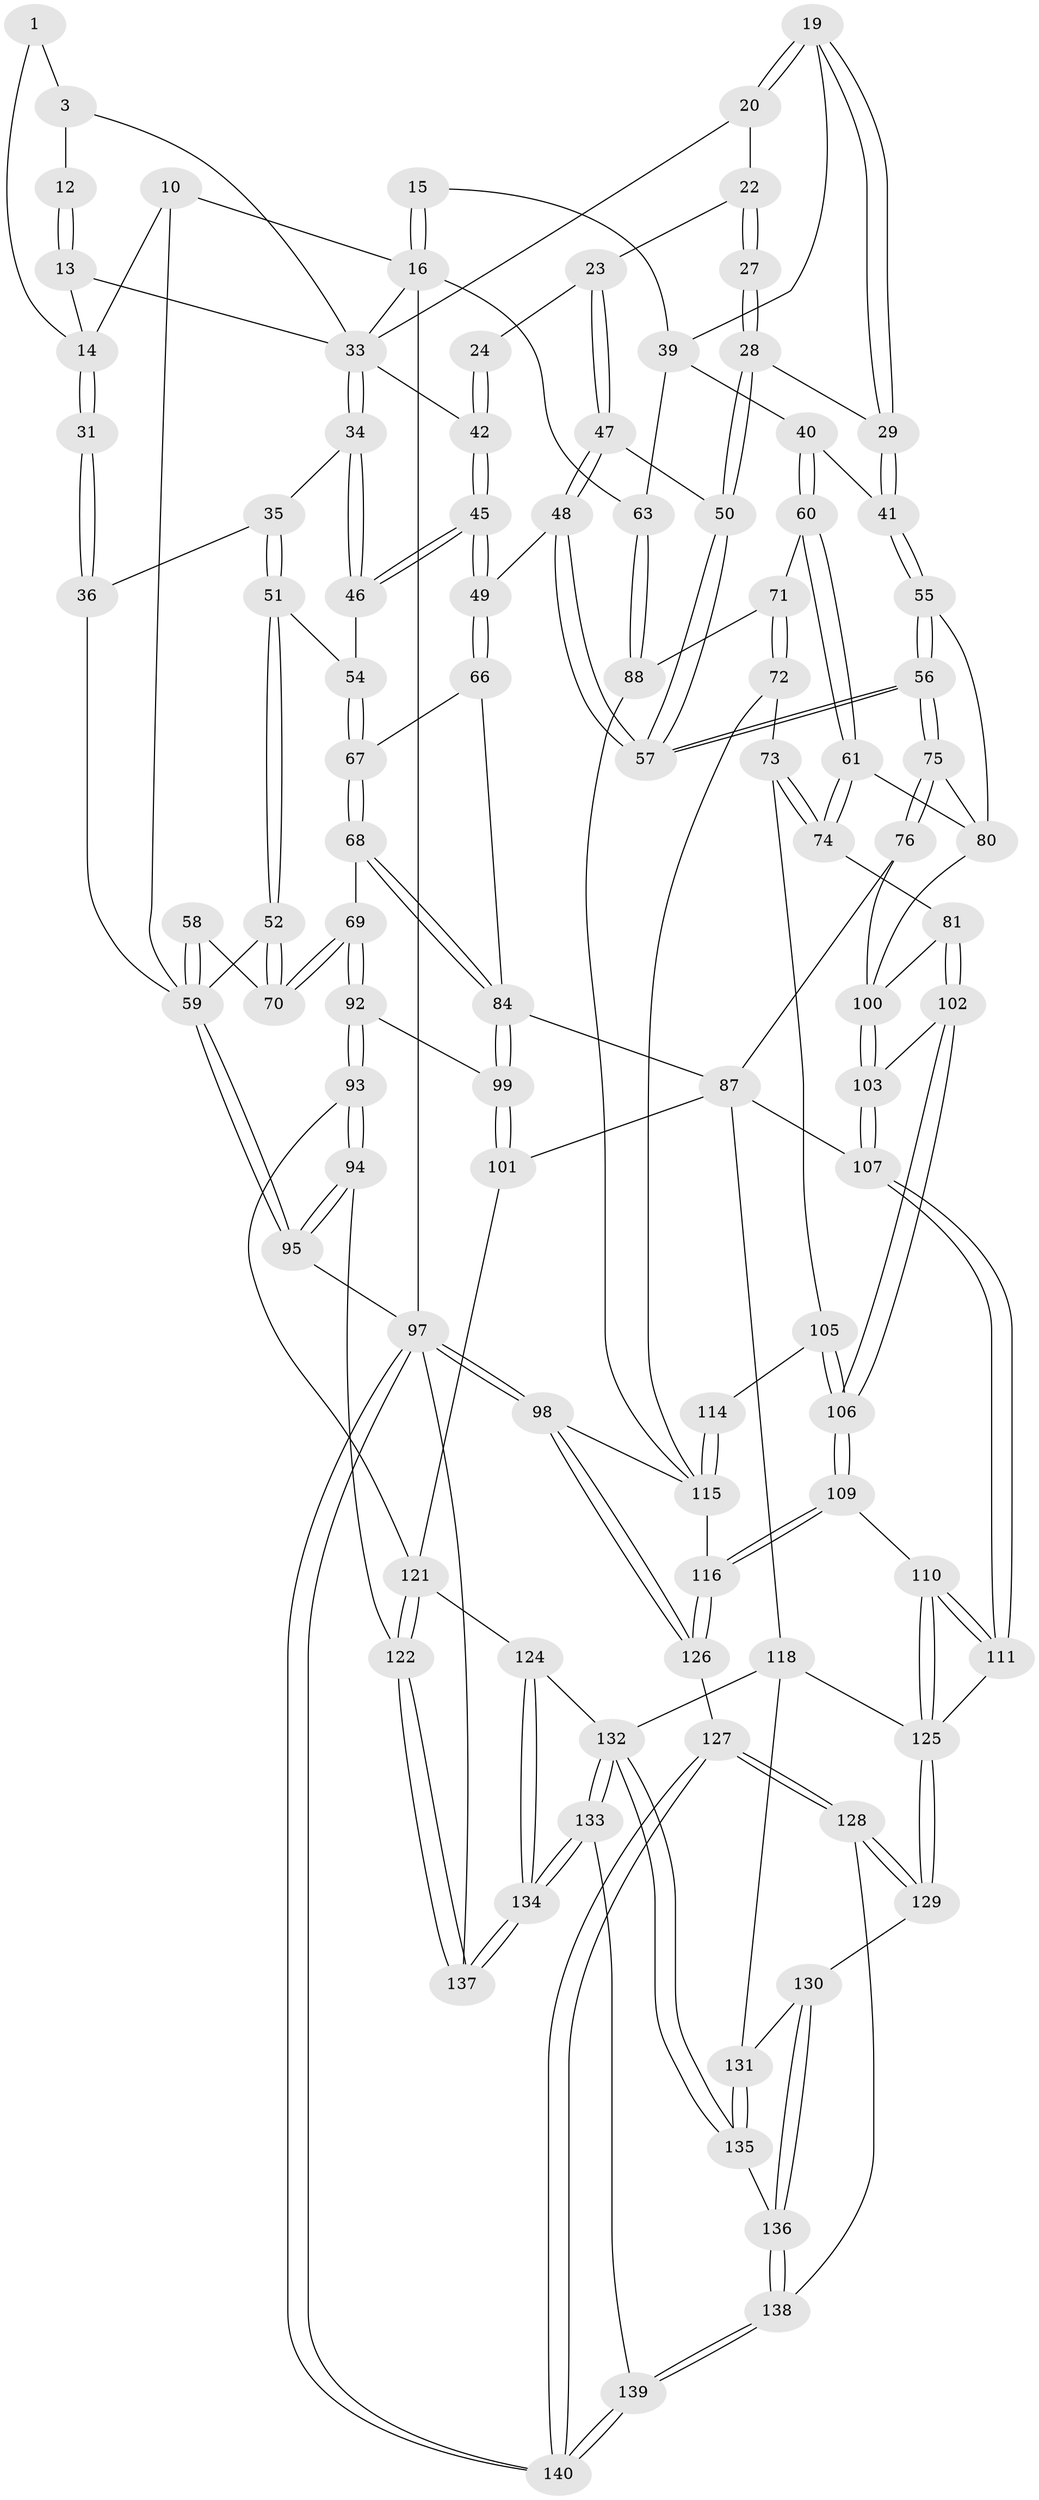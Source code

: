 // original degree distribution, {3: 0.014285714285714285, 4: 0.21428571428571427, 6: 0.2, 5: 0.5714285714285714}
// Generated by graph-tools (version 1.1) at 2025/05/03/04/25 22:05:36]
// undirected, 98 vertices, 232 edges
graph export_dot {
graph [start="1"]
  node [color=gray90,style=filled];
  1 [pos="+0.18180575378249597+0"];
  3 [pos="+0.34179719535652586+0.05709027527550113",super="+2"];
  10 [pos="+0+0.20286357049692563"];
  12 [pos="+0.25011983313077263+0.08503133320429598"];
  13 [pos="+0.2523592587222137+0.1346412873237587"];
  14 [pos="+0.14875992804452376+0.13338257832176348",super="+8+9"];
  15 [pos="+0.6232349313135642+0"];
  16 [pos="+1+0",super="+11"];
  19 [pos="+0.7354491472782348+0.18096752257774892"];
  20 [pos="+0.5588021344131644+0"];
  22 [pos="+0.5127404652488377+0.1519930044820528",super="+21"];
  23 [pos="+0.460280515429437+0.2153425685529983"];
  24 [pos="+0.43583317111611597+0.2101370049097886"];
  27 [pos="+0.6235456746966265+0.21228493226785353"];
  28 [pos="+0.6370353698869433+0.23831029614195545"];
  29 [pos="+0.6939312042105867+0.2442325480655977"];
  31 [pos="+0.13994240583206177+0.22727190066517394"];
  33 [pos="+0.25736953202879087+0.2118200272840683",super="+30"];
  34 [pos="+0.2154242034036597+0.2627899856535355"];
  35 [pos="+0.17829841954739947+0.26219972907474304"];
  36 [pos="+0.14908364700768753+0.2611792960485831"];
  39 [pos="+0.9546573674324452+0.27664225103186796",super="+18"];
  40 [pos="+0.8988674141127418+0.31262384694962336"];
  41 [pos="+0.7003628255191596+0.2545273180247932"];
  42 [pos="+0.3692335052796675+0.27043007254981855",super="+32+25"];
  45 [pos="+0.3593441854011995+0.3797051128365504"];
  46 [pos="+0.24597027476170533+0.32461827678656"];
  47 [pos="+0.5008170721414658+0.25644143994218305"];
  48 [pos="+0.41551744824061176+0.40017539483160874"];
  49 [pos="+0.3658978041515847+0.3920691562394508"];
  50 [pos="+0.573630645306086+0.27662680970110604"];
  51 [pos="+0.17595539014435146+0.40919697957808127"];
  52 [pos="+0.16799846221988324+0.4121840600656481"];
  54 [pos="+0.1803369790938757+0.4076618453285227"];
  55 [pos="+0.7155583733720075+0.4088788038782818"];
  56 [pos="+0.5543702614231678+0.4822667199722202"];
  57 [pos="+0.5503815409178654+0.4764840416601626"];
  58 [pos="+0+0.42225123464084624"];
  59 [pos="+0+0.3504120974964877",super="+44+43+53"];
  60 [pos="+0.8380741950058817+0.41335009858828803"];
  61 [pos="+0.7787520258868984+0.43530628362075147"];
  63 [pos="+1+0.3244378848511368",super="+38+37"];
  66 [pos="+0.3228111668470382+0.4508275709408871"];
  67 [pos="+0.30603691525632365+0.45481345276321977"];
  68 [pos="+0.1984842645802588+0.5383039858537726"];
  69 [pos="+0.1239524624067602+0.523645399797506"];
  70 [pos="+0.11139953339754678+0.49468387690709487"];
  71 [pos="+0.9018900755924738+0.545160314429185",super="+65"];
  72 [pos="+0.8553012863874265+0.5944166904208713"];
  73 [pos="+0.7993008490248855+0.60094005048989"];
  74 [pos="+0.7854565582787967+0.5928982847973372"];
  75 [pos="+0.5542790763111697+0.489122891169652"];
  76 [pos="+0.5163440004265235+0.5701746856675716"];
  80 [pos="+0.6768712689582443+0.5678410174578782",super="+62"];
  81 [pos="+0.7729054890527297+0.5951607031833541"];
  84 [pos="+0.25180833676018366+0.5966472892064626",super="+83+78"];
  87 [pos="+0.34131236804584714+0.6960421235403823",super="+86+85"];
  88 [pos="+1+0.6992779255209409",super="+79+64"];
  92 [pos="+0.07542496589437502+0.6510102709622702"];
  93 [pos="+0.03263381118707382+0.6928258734789332"];
  94 [pos="+0+0.7387111548425626"];
  95 [pos="+0+0.7509001020716688"];
  97 [pos="+1+1",super="+96"];
  98 [pos="+1+1"];
  99 [pos="+0.2704246932518023+0.6813922833670484"];
  100 [pos="+0.6545529501591691+0.6486003978448022",super="+82"];
  101 [pos="+0.28721046641041287+0.7004713087380662"];
  102 [pos="+0.6828157691607006+0.712039722889635"];
  103 [pos="+0.6578646951314292+0.7045444351662135"];
  105 [pos="+0.7884077148970328+0.7379641095734817",super="+104"];
  106 [pos="+0.7228472360686949+0.7598215154826866"];
  107 [pos="+0.5693378264136147+0.7262472107989265"];
  109 [pos="+0.7063464962920804+0.8276958719365856"];
  110 [pos="+0.6457245126480142+0.8479727677805572"];
  111 [pos="+0.613792355808322+0.805644265507197"];
  114 [pos="+0.8027580298280516+0.7478258212925356",super="+108"];
  115 [pos="+0.8297643649916912+0.8372447235001496",super="+91"];
  116 [pos="+0.7685127657855119+0.8781567567554694"];
  118 [pos="+0.4378693876316933+0.8452538224363151",super="+117"];
  121 [pos="+0.16397206222284808+0.8631355305463793",super="+113"];
  122 [pos="+0.15177412076825564+0.8760702100006111"];
  124 [pos="+0.22321187875850332+0.8493876924192126",super="+120"];
  125 [pos="+0.6206425611350903+0.8898981958916725",super="+123"];
  126 [pos="+0.7713585013333955+0.9106056172797796"];
  127 [pos="+0.7002334705290023+1"];
  128 [pos="+0.6211201827265436+0.9189785421929523"];
  129 [pos="+0.6178974443890707+0.903981995368866"];
  130 [pos="+0.5324846261064448+0.9094160962264634"];
  131 [pos="+0.4434102261913062+0.8576957900916369"];
  132 [pos="+0.33314052008400835+1",super="+119"];
  133 [pos="+0.3304087367017883+1"];
  134 [pos="+0.24413366239024226+1"];
  135 [pos="+0.4519754350829898+0.9532317209007551"];
  136 [pos="+0.5249468376623434+0.9684748761184537"];
  137 [pos="+0+1"];
  138 [pos="+0.5481419142518635+0.9897029483726251"];
  139 [pos="+0.5521132272001562+1"];
  140 [pos="+0.7160411318975556+1"];
  1 -- 3;
  1 -- 14;
  3 -- 12 [weight=2];
  3 -- 33;
  10 -- 16;
  10 -- 14;
  10 -- 59;
  12 -- 13;
  12 -- 13;
  13 -- 14;
  13 -- 33;
  14 -- 31 [weight=2];
  14 -- 31;
  15 -- 16 [weight=2];
  15 -- 16;
  15 -- 39;
  16 -- 97 [weight=2];
  16 -- 33;
  16 -- 63;
  19 -- 20;
  19 -- 20;
  19 -- 29;
  19 -- 29;
  19 -- 39;
  20 -- 22;
  20 -- 33;
  22 -- 23;
  22 -- 27 [weight=2];
  22 -- 27;
  23 -- 24;
  23 -- 47;
  23 -- 47;
  24 -- 42 [weight=2];
  24 -- 42;
  27 -- 28;
  27 -- 28;
  28 -- 29;
  28 -- 50;
  28 -- 50;
  29 -- 41;
  29 -- 41;
  31 -- 36;
  31 -- 36;
  33 -- 34;
  33 -- 34;
  33 -- 42 [weight=2];
  34 -- 35;
  34 -- 46;
  34 -- 46;
  35 -- 36;
  35 -- 51;
  35 -- 51;
  36 -- 59;
  39 -- 40;
  39 -- 63 [weight=2];
  40 -- 41;
  40 -- 60;
  40 -- 60;
  41 -- 55;
  41 -- 55;
  42 -- 45;
  42 -- 45;
  45 -- 46;
  45 -- 46;
  45 -- 49;
  45 -- 49;
  46 -- 54;
  47 -- 48;
  47 -- 48;
  47 -- 50;
  48 -- 49;
  48 -- 57;
  48 -- 57;
  49 -- 66;
  49 -- 66;
  50 -- 57;
  50 -- 57;
  51 -- 52;
  51 -- 52;
  51 -- 54;
  52 -- 70;
  52 -- 70;
  52 -- 59;
  54 -- 67;
  54 -- 67;
  55 -- 56;
  55 -- 56;
  55 -- 80;
  56 -- 57;
  56 -- 57;
  56 -- 75;
  56 -- 75;
  58 -- 59 [weight=2];
  58 -- 59;
  58 -- 70;
  59 -- 95;
  59 -- 95;
  60 -- 61;
  60 -- 61;
  60 -- 71;
  61 -- 74;
  61 -- 74;
  61 -- 80;
  63 -- 88 [weight=2];
  63 -- 88;
  66 -- 67;
  66 -- 84;
  67 -- 68;
  67 -- 68;
  68 -- 69;
  68 -- 84;
  68 -- 84;
  69 -- 70;
  69 -- 70;
  69 -- 92;
  69 -- 92;
  71 -- 72;
  71 -- 72;
  71 -- 88 [weight=2];
  72 -- 73;
  72 -- 115;
  73 -- 74;
  73 -- 74;
  73 -- 105;
  74 -- 81;
  75 -- 76;
  75 -- 76;
  75 -- 80;
  76 -- 100;
  76 -- 87;
  80 -- 100;
  81 -- 102;
  81 -- 102;
  81 -- 100;
  84 -- 99;
  84 -- 99;
  84 -- 87 [weight=2];
  87 -- 101;
  87 -- 107;
  87 -- 118;
  88 -- 115;
  92 -- 93;
  92 -- 93;
  92 -- 99;
  93 -- 94;
  93 -- 94;
  93 -- 121;
  94 -- 95;
  94 -- 95;
  94 -- 122;
  95 -- 97;
  97 -- 98;
  97 -- 98;
  97 -- 140;
  97 -- 140;
  97 -- 137;
  98 -- 126;
  98 -- 126;
  98 -- 115;
  99 -- 101;
  99 -- 101;
  100 -- 103;
  100 -- 103;
  101 -- 121;
  102 -- 103;
  102 -- 106;
  102 -- 106;
  103 -- 107;
  103 -- 107;
  105 -- 106;
  105 -- 106;
  105 -- 114 [weight=2];
  106 -- 109;
  106 -- 109;
  107 -- 111;
  107 -- 111;
  109 -- 110;
  109 -- 116;
  109 -- 116;
  110 -- 111;
  110 -- 111;
  110 -- 125;
  110 -- 125;
  111 -- 125;
  114 -- 115 [weight=2];
  114 -- 115;
  115 -- 116;
  116 -- 126;
  116 -- 126;
  118 -- 131;
  118 -- 132;
  118 -- 125;
  121 -- 122;
  121 -- 122;
  121 -- 124 [weight=2];
  122 -- 137;
  122 -- 137;
  124 -- 134;
  124 -- 134;
  124 -- 132;
  125 -- 129;
  125 -- 129;
  126 -- 127;
  127 -- 128;
  127 -- 128;
  127 -- 140;
  127 -- 140;
  128 -- 129;
  128 -- 129;
  128 -- 138;
  129 -- 130;
  130 -- 131;
  130 -- 136;
  130 -- 136;
  131 -- 135;
  131 -- 135;
  132 -- 133;
  132 -- 133;
  132 -- 135;
  132 -- 135;
  133 -- 134;
  133 -- 134;
  133 -- 139;
  134 -- 137;
  134 -- 137;
  135 -- 136;
  136 -- 138;
  136 -- 138;
  138 -- 139;
  138 -- 139;
  139 -- 140;
  139 -- 140;
}

